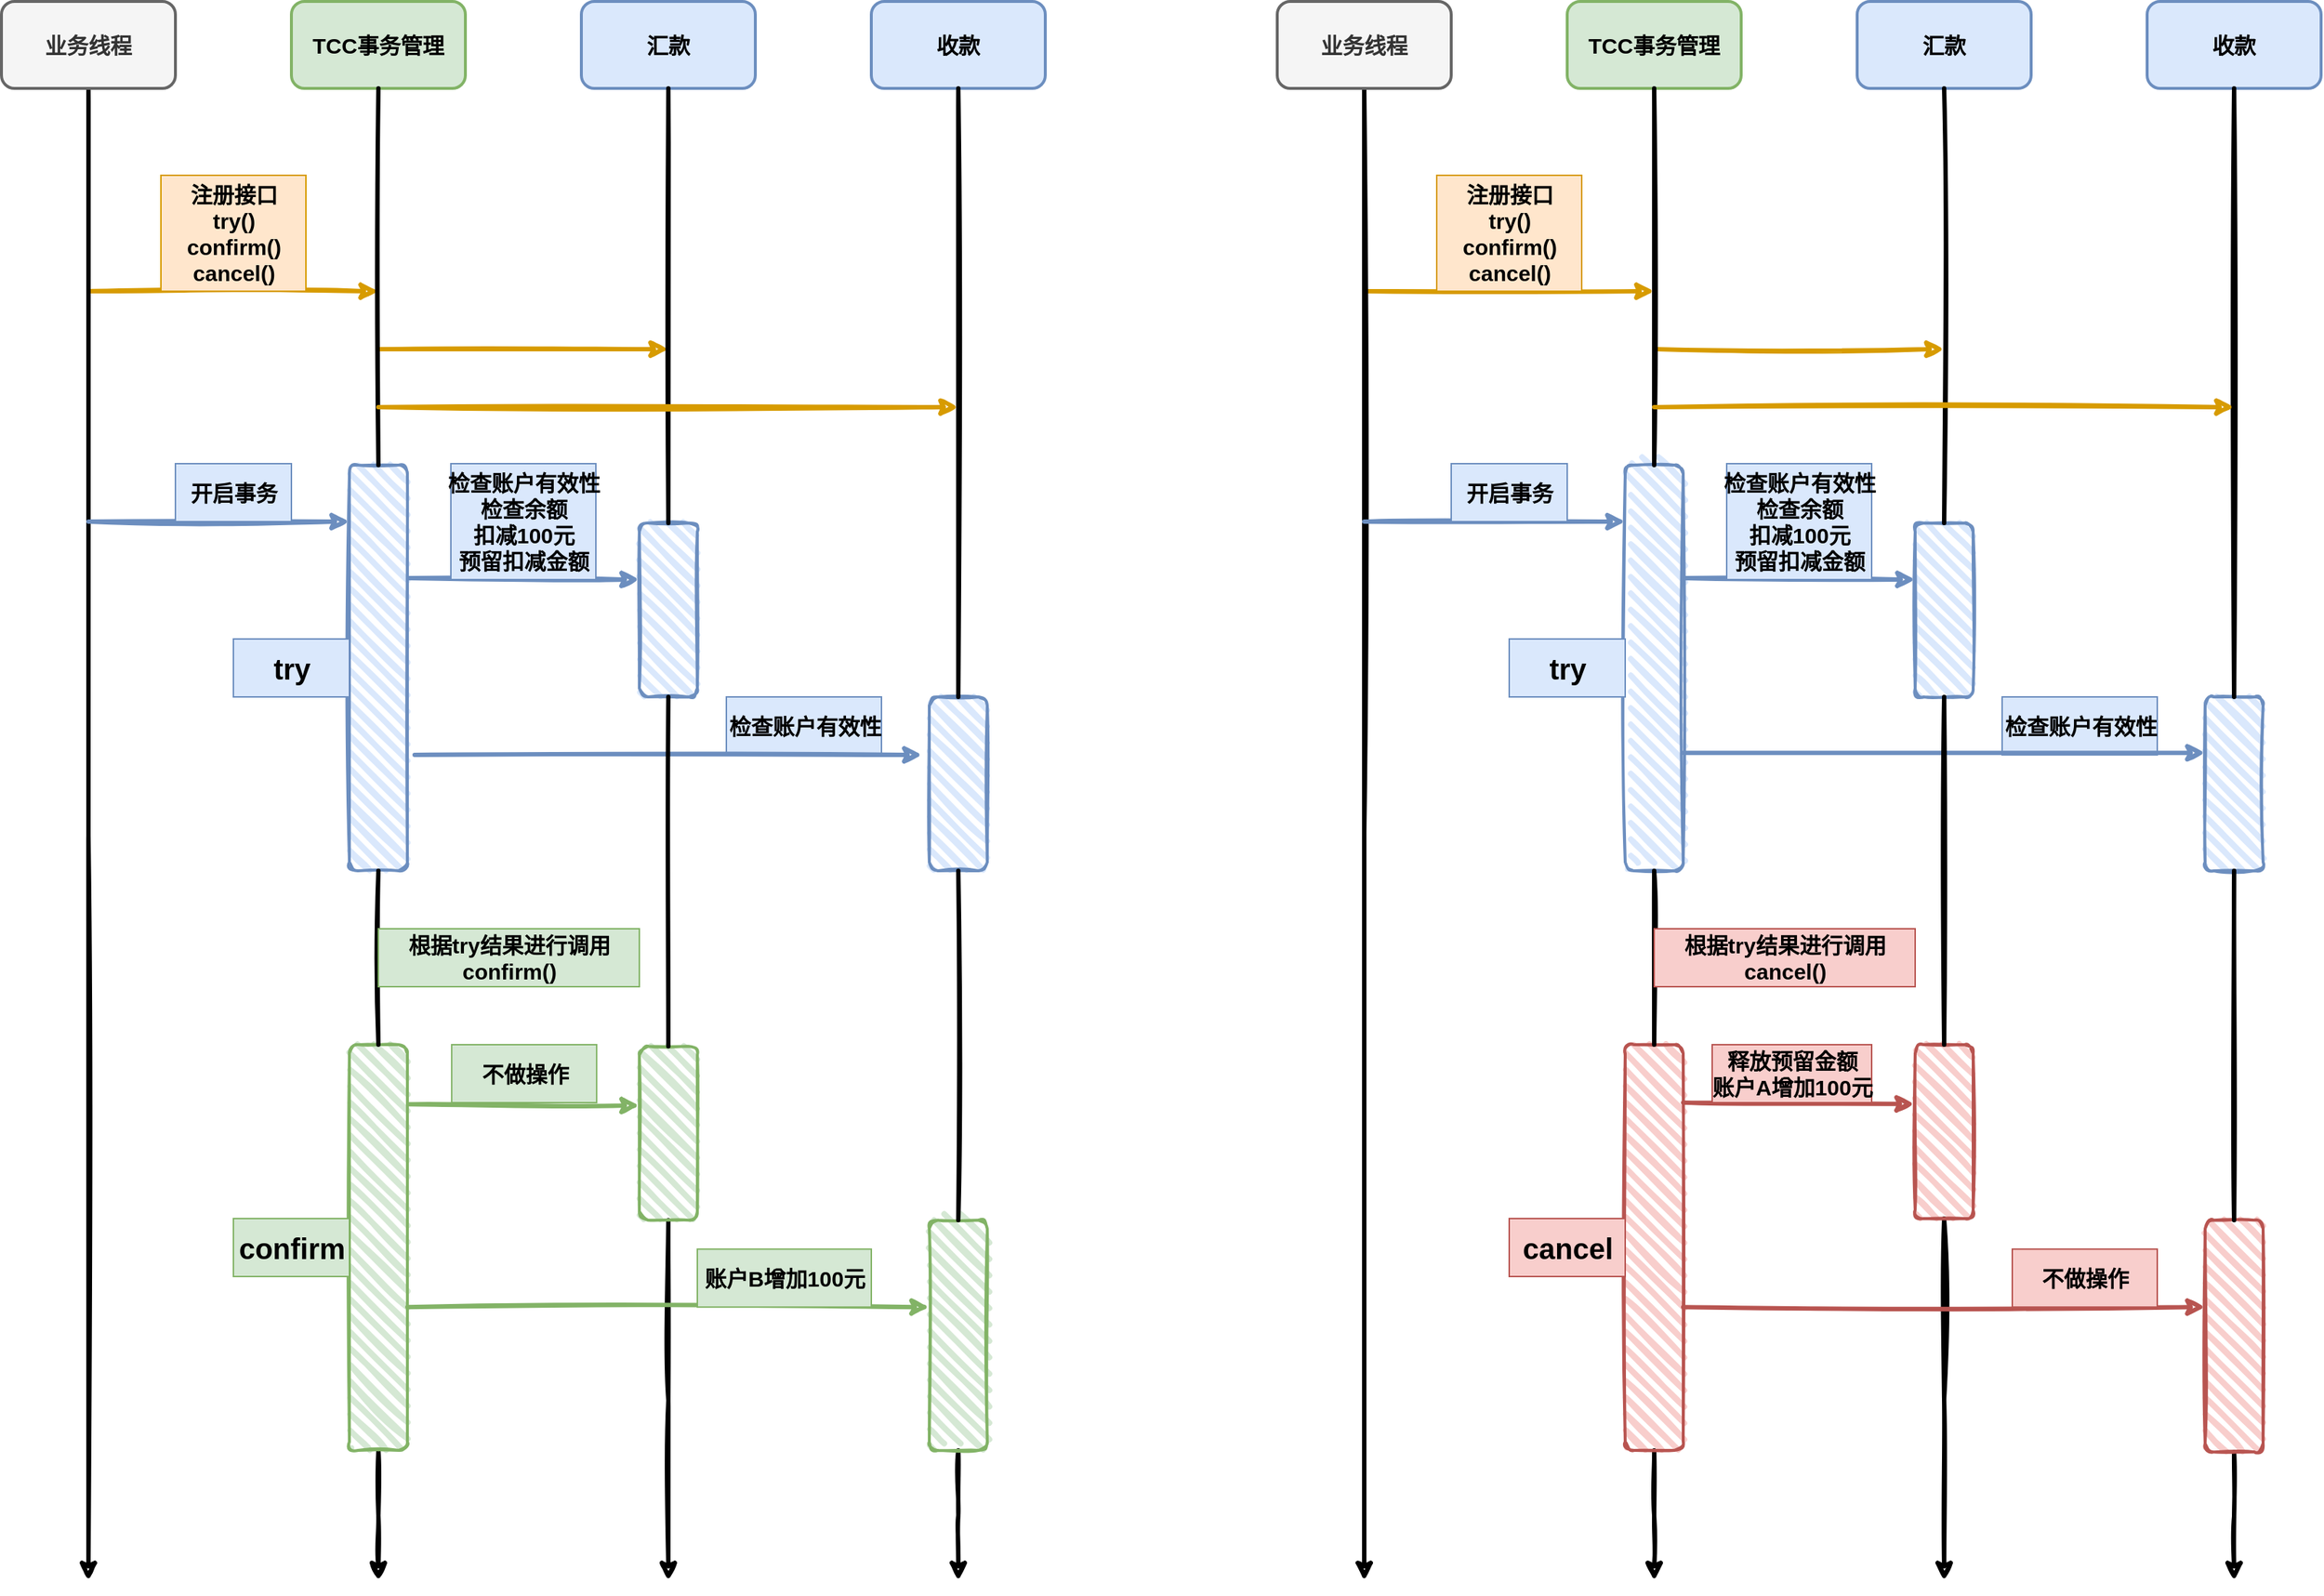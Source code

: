 <mxfile version="20.6.0" type="github">
  <diagram id="JxlSLgnPTJC5Mw0aI4pB" name="第 1 页">
    <mxGraphModel dx="2703" dy="1526" grid="1" gridSize="10" guides="1" tooltips="1" connect="1" arrows="1" fold="1" page="1" pageScale="1" pageWidth="827" pageHeight="1169" math="0" shadow="0">
      <root>
        <mxCell id="0" />
        <mxCell id="1" parent="0" />
        <mxCell id="n8HiGkLM2AA-5ht5vvl_-16" style="edgeStyle=orthogonalEdgeStyle;rounded=0;orthogonalLoop=1;jettySize=auto;html=1;fontSize=15;strokeWidth=3;sketch=1;startArrow=none;" edge="1" parent="1" source="n8HiGkLM2AA-5ht5vvl_-95">
          <mxGeometry relative="1" as="geometry">
            <mxPoint x="580" y="1130" as="targetPoint" />
          </mxGeometry>
        </mxCell>
        <mxCell id="n8HiGkLM2AA-5ht5vvl_-17" value="TCC事务管理" style="rounded=1;whiteSpace=wrap;html=1;strokeWidth=2;fillWeight=4;hachureGap=8;hachureAngle=45;fillColor=#d5e8d4;sketch=0;strokeColor=#82b366;fontSize=15;fontStyle=1" vertex="1" parent="1">
          <mxGeometry x="520" y="40" width="120" height="60" as="geometry" />
        </mxCell>
        <mxCell id="n8HiGkLM2AA-5ht5vvl_-18" style="edgeStyle=orthogonalEdgeStyle;rounded=0;orthogonalLoop=1;jettySize=auto;html=1;fontSize=15;strokeWidth=3;sketch=1;startArrow=none;" edge="1" parent="1" source="n8HiGkLM2AA-5ht5vvl_-98">
          <mxGeometry relative="1" as="geometry">
            <mxPoint x="780" y="1130" as="targetPoint" />
          </mxGeometry>
        </mxCell>
        <mxCell id="n8HiGkLM2AA-5ht5vvl_-19" value="汇款" style="rounded=1;whiteSpace=wrap;html=1;strokeWidth=2;fillWeight=4;hachureGap=8;hachureAngle=45;fillColor=#dae8fc;sketch=0;strokeColor=#6c8ebf;fontSize=15;fontStyle=1" vertex="1" parent="1">
          <mxGeometry x="720" y="40" width="120" height="60" as="geometry" />
        </mxCell>
        <mxCell id="n8HiGkLM2AA-5ht5vvl_-20" style="edgeStyle=orthogonalEdgeStyle;rounded=0;orthogonalLoop=1;jettySize=auto;html=1;fontSize=15;strokeWidth=3;sketch=1;startArrow=none;" edge="1" parent="1" source="n8HiGkLM2AA-5ht5vvl_-100">
          <mxGeometry relative="1" as="geometry">
            <mxPoint x="980" y="1130" as="targetPoint" />
          </mxGeometry>
        </mxCell>
        <mxCell id="n8HiGkLM2AA-5ht5vvl_-21" value="收款" style="rounded=1;whiteSpace=wrap;html=1;strokeWidth=2;fillWeight=4;hachureGap=8;hachureAngle=45;fillColor=#dae8fc;sketch=0;strokeColor=#6c8ebf;fontSize=15;fontStyle=1" vertex="1" parent="1">
          <mxGeometry x="920" y="40" width="120" height="60" as="geometry" />
        </mxCell>
        <mxCell id="n8HiGkLM2AA-5ht5vvl_-22" value="" style="endArrow=classic;html=1;rounded=0;sketch=1;strokeWidth=3;fontSize=14;fillColor=#ffe6cc;strokeColor=#d79b00;" edge="1" parent="1">
          <mxGeometry width="50" height="50" relative="1" as="geometry">
            <mxPoint x="380.0" y="240.0" as="sourcePoint" />
            <mxPoint x="580.0" y="240.0" as="targetPoint" />
          </mxGeometry>
        </mxCell>
        <mxCell id="n8HiGkLM2AA-5ht5vvl_-55" style="edgeStyle=orthogonalEdgeStyle;rounded=0;orthogonalLoop=1;jettySize=auto;html=1;fontSize=15;strokeWidth=3;sketch=1;" edge="1" parent="1" source="n8HiGkLM2AA-5ht5vvl_-56">
          <mxGeometry relative="1" as="geometry">
            <mxPoint x="380" y="1130" as="targetPoint" />
          </mxGeometry>
        </mxCell>
        <mxCell id="n8HiGkLM2AA-5ht5vvl_-56" value="业务线程" style="rounded=1;whiteSpace=wrap;html=1;strokeWidth=2;fillWeight=4;hachureGap=8;hachureAngle=45;fillColor=#f5f5f5;sketch=0;strokeColor=#666666;fontSize=15;fontStyle=1;fontColor=#333333;" vertex="1" parent="1">
          <mxGeometry x="320" y="40" width="120" height="60" as="geometry" />
        </mxCell>
        <mxCell id="n8HiGkLM2AA-5ht5vvl_-57" value="" style="endArrow=classic;html=1;rounded=0;sketch=1;strokeWidth=3;fontSize=14;fillColor=#ffe6cc;strokeColor=#d79b00;" edge="1" parent="1">
          <mxGeometry width="50" height="50" relative="1" as="geometry">
            <mxPoint x="580.0" y="280.0" as="sourcePoint" />
            <mxPoint x="780.0" y="280.0" as="targetPoint" />
          </mxGeometry>
        </mxCell>
        <mxCell id="n8HiGkLM2AA-5ht5vvl_-81" value="" style="endArrow=classic;html=1;rounded=0;sketch=1;strokeWidth=3;fontSize=14;fillColor=#dae8fc;strokeColor=#6c8ebf;entryX=0;entryY=0;entryDx=0;entryDy=0;" edge="1" parent="1">
          <mxGeometry width="50" height="50" relative="1" as="geometry">
            <mxPoint x="380.0" y="399.0" as="sourcePoint" />
            <mxPoint x="560" y="399.0" as="targetPoint" />
          </mxGeometry>
        </mxCell>
        <mxCell id="n8HiGkLM2AA-5ht5vvl_-82" value="注册接口&lt;br style=&quot;font-size: 15px;&quot;&gt;try()&lt;br style=&quot;font-size: 15px;&quot;&gt;confirm()&lt;br style=&quot;font-size: 15px;&quot;&gt;cancel()" style="text;strokeColor=#d79b00;fillColor=#ffe6cc;html=1;fontSize=15;fontStyle=1;verticalAlign=middle;align=center;sketch=0;" vertex="1" parent="1">
          <mxGeometry x="430" y="160" width="100" height="80" as="geometry" />
        </mxCell>
        <mxCell id="n8HiGkLM2AA-5ht5vvl_-84" value="开启事务" style="text;strokeColor=#6c8ebf;fillColor=#dae8fc;html=1;fontSize=15;fontStyle=1;verticalAlign=middle;align=center;sketch=0;" vertex="1" parent="1">
          <mxGeometry x="440" y="359" width="80" height="40" as="geometry" />
        </mxCell>
        <mxCell id="n8HiGkLM2AA-5ht5vvl_-85" value="" style="rounded=1;whiteSpace=wrap;html=1;strokeWidth=2;fillWeight=4;hachureGap=8;hachureAngle=45;fillColor=#dae8fc;sketch=1;fontSize=15;strokeColor=#6c8ebf;" vertex="1" parent="1">
          <mxGeometry x="560" y="360" width="40" height="280" as="geometry" />
        </mxCell>
        <mxCell id="n8HiGkLM2AA-5ht5vvl_-86" value="" style="edgeStyle=orthogonalEdgeStyle;rounded=0;orthogonalLoop=1;jettySize=auto;html=1;fontSize=15;strokeWidth=3;sketch=1;endArrow=none;" edge="1" parent="1" source="n8HiGkLM2AA-5ht5vvl_-17" target="n8HiGkLM2AA-5ht5vvl_-85">
          <mxGeometry relative="1" as="geometry">
            <mxPoint x="580" y="1010" as="targetPoint" />
            <mxPoint x="580" y="100.0" as="sourcePoint" />
          </mxGeometry>
        </mxCell>
        <mxCell id="n8HiGkLM2AA-5ht5vvl_-87" value="" style="rounded=1;whiteSpace=wrap;html=1;strokeWidth=2;fillWeight=4;hachureGap=8;hachureAngle=45;fillColor=#dae8fc;sketch=1;fontSize=15;strokeColor=#6c8ebf;" vertex="1" parent="1">
          <mxGeometry x="760" y="400" width="40" height="120" as="geometry" />
        </mxCell>
        <mxCell id="n8HiGkLM2AA-5ht5vvl_-88" value="" style="edgeStyle=orthogonalEdgeStyle;rounded=0;orthogonalLoop=1;jettySize=auto;html=1;fontSize=15;strokeWidth=3;sketch=1;endArrow=none;" edge="1" parent="1" source="n8HiGkLM2AA-5ht5vvl_-19" target="n8HiGkLM2AA-5ht5vvl_-87">
          <mxGeometry relative="1" as="geometry">
            <mxPoint x="780" y="1010" as="targetPoint" />
            <mxPoint x="780" y="100.0" as="sourcePoint" />
          </mxGeometry>
        </mxCell>
        <mxCell id="n8HiGkLM2AA-5ht5vvl_-89" value="" style="rounded=1;whiteSpace=wrap;html=1;strokeWidth=2;fillWeight=4;hachureGap=8;hachureAngle=45;fillColor=#dae8fc;sketch=1;fontSize=15;strokeColor=#6c8ebf;" vertex="1" parent="1">
          <mxGeometry x="960" y="520" width="40" height="120" as="geometry" />
        </mxCell>
        <mxCell id="n8HiGkLM2AA-5ht5vvl_-90" value="" style="edgeStyle=orthogonalEdgeStyle;rounded=0;orthogonalLoop=1;jettySize=auto;html=1;fontSize=15;strokeWidth=3;sketch=1;endArrow=none;" edge="1" parent="1" source="n8HiGkLM2AA-5ht5vvl_-21" target="n8HiGkLM2AA-5ht5vvl_-89">
          <mxGeometry relative="1" as="geometry">
            <mxPoint x="980" y="1010" as="targetPoint" />
            <mxPoint x="980" y="100.0" as="sourcePoint" />
          </mxGeometry>
        </mxCell>
        <mxCell id="n8HiGkLM2AA-5ht5vvl_-91" value="" style="endArrow=classic;html=1;rounded=0;sketch=1;strokeWidth=3;fontSize=14;fillColor=#dae8fc;strokeColor=#6c8ebf;exitX=1.014;exitY=0.122;exitDx=0;exitDy=0;exitPerimeter=0;entryX=0;entryY=0.25;entryDx=0;entryDy=0;" edge="1" parent="1">
          <mxGeometry width="50" height="50" relative="1" as="geometry">
            <mxPoint x="600.56" y="438.04" as="sourcePoint" />
            <mxPoint x="760" y="439" as="targetPoint" />
          </mxGeometry>
        </mxCell>
        <mxCell id="n8HiGkLM2AA-5ht5vvl_-92" value="检查账户有效性&lt;br&gt;检查余额&lt;br&gt;扣减100元&lt;br&gt;预留扣减金额" style="text;strokeColor=#6c8ebf;fillColor=#dae8fc;html=1;fontSize=15;fontStyle=1;verticalAlign=middle;align=center;sketch=0;" vertex="1" parent="1">
          <mxGeometry x="630" y="359" width="100" height="80" as="geometry" />
        </mxCell>
        <mxCell id="n8HiGkLM2AA-5ht5vvl_-93" value="检查账户有效性" style="text;strokeColor=#6c8ebf;fillColor=#dae8fc;html=1;fontSize=15;fontStyle=1;verticalAlign=middle;align=center;sketch=0;" vertex="1" parent="1">
          <mxGeometry x="820" y="520" width="107" height="40" as="geometry" />
        </mxCell>
        <mxCell id="n8HiGkLM2AA-5ht5vvl_-94" value="" style="endArrow=classic;html=1;rounded=0;sketch=1;strokeWidth=3;fontSize=14;fillColor=#dae8fc;strokeColor=#6c8ebf;exitX=1.014;exitY=0.122;exitDx=0;exitDy=0;exitPerimeter=0;" edge="1" parent="1">
          <mxGeometry width="50" height="50" relative="1" as="geometry">
            <mxPoint x="605" y="560" as="sourcePoint" />
            <mxPoint x="955" y="560" as="targetPoint" />
          </mxGeometry>
        </mxCell>
        <mxCell id="n8HiGkLM2AA-5ht5vvl_-95" value="" style="rounded=1;whiteSpace=wrap;html=1;strokeWidth=2;fillWeight=4;hachureGap=8;hachureAngle=45;fillColor=#d5e8d4;sketch=1;fontSize=15;strokeColor=#82b366;" vertex="1" parent="1">
          <mxGeometry x="560" y="760" width="40" height="280" as="geometry" />
        </mxCell>
        <mxCell id="n8HiGkLM2AA-5ht5vvl_-96" value="" style="edgeStyle=orthogonalEdgeStyle;rounded=0;orthogonalLoop=1;jettySize=auto;html=1;fontSize=15;strokeWidth=3;sketch=1;startArrow=none;endArrow=none;" edge="1" parent="1" source="n8HiGkLM2AA-5ht5vvl_-85" target="n8HiGkLM2AA-5ht5vvl_-95">
          <mxGeometry relative="1" as="geometry">
            <mxPoint x="580" y="1010" as="targetPoint" />
            <mxPoint x="580" y="680" as="sourcePoint" />
          </mxGeometry>
        </mxCell>
        <mxCell id="n8HiGkLM2AA-5ht5vvl_-97" value="根据try结果进行调用&lt;br&gt;confirm()" style="text;strokeColor=#82b366;fillColor=#d5e8d4;html=1;fontSize=15;fontStyle=1;verticalAlign=middle;align=center;" vertex="1" parent="1">
          <mxGeometry x="580" y="680" width="180" height="40" as="geometry" />
        </mxCell>
        <mxCell id="n8HiGkLM2AA-5ht5vvl_-98" value="" style="rounded=1;whiteSpace=wrap;html=1;strokeWidth=2;fillWeight=4;hachureGap=8;hachureAngle=45;fillColor=#d5e8d4;sketch=1;fontSize=15;strokeColor=#82b366;" vertex="1" parent="1">
          <mxGeometry x="760" y="761.11" width="40" height="120" as="geometry" />
        </mxCell>
        <mxCell id="n8HiGkLM2AA-5ht5vvl_-99" value="" style="edgeStyle=orthogonalEdgeStyle;rounded=0;orthogonalLoop=1;jettySize=auto;html=1;fontSize=15;strokeWidth=3;sketch=1;startArrow=none;endArrow=none;" edge="1" parent="1" source="n8HiGkLM2AA-5ht5vvl_-87" target="n8HiGkLM2AA-5ht5vvl_-98">
          <mxGeometry relative="1" as="geometry">
            <mxPoint x="780" y="1010.0" as="targetPoint" />
            <mxPoint x="780" y="520" as="sourcePoint" />
          </mxGeometry>
        </mxCell>
        <mxCell id="n8HiGkLM2AA-5ht5vvl_-100" value="" style="rounded=1;whiteSpace=wrap;html=1;strokeWidth=2;fillWeight=4;hachureGap=8;hachureAngle=45;fillColor=#d5e8d4;sketch=1;fontSize=15;strokeColor=#82b366;" vertex="1" parent="1">
          <mxGeometry x="960" y="881.11" width="40" height="158.89" as="geometry" />
        </mxCell>
        <mxCell id="n8HiGkLM2AA-5ht5vvl_-101" value="" style="edgeStyle=orthogonalEdgeStyle;rounded=0;orthogonalLoop=1;jettySize=auto;html=1;fontSize=15;strokeWidth=3;sketch=1;startArrow=none;endArrow=none;" edge="1" parent="1" source="n8HiGkLM2AA-5ht5vvl_-89" target="n8HiGkLM2AA-5ht5vvl_-100">
          <mxGeometry relative="1" as="geometry">
            <mxPoint x="980" y="1130.0" as="targetPoint" />
            <mxPoint x="980" y="680" as="sourcePoint" />
          </mxGeometry>
        </mxCell>
        <mxCell id="n8HiGkLM2AA-5ht5vvl_-102" value="" style="endArrow=classic;html=1;rounded=0;sketch=1;strokeWidth=3;fontSize=14;fillColor=#d5e8d4;strokeColor=#82b366;exitX=1.014;exitY=0.122;exitDx=0;exitDy=0;exitPerimeter=0;entryX=0;entryY=0.25;entryDx=0;entryDy=0;" edge="1" parent="1">
          <mxGeometry width="50" height="50" relative="1" as="geometry">
            <mxPoint x="600" y="941.11" as="sourcePoint" />
            <mxPoint x="960" y="941.11" as="targetPoint" />
          </mxGeometry>
        </mxCell>
        <mxCell id="n8HiGkLM2AA-5ht5vvl_-103" value="" style="endArrow=classic;html=1;rounded=0;sketch=1;strokeWidth=3;fontSize=14;fillColor=#d5e8d4;strokeColor=#82b366;exitX=1.014;exitY=0.122;exitDx=0;exitDy=0;exitPerimeter=0;entryX=0;entryY=0.25;entryDx=0;entryDy=0;" edge="1" parent="1">
          <mxGeometry width="50" height="50" relative="1" as="geometry">
            <mxPoint x="600.56" y="801.11" as="sourcePoint" />
            <mxPoint x="760" y="802.07" as="targetPoint" />
          </mxGeometry>
        </mxCell>
        <mxCell id="n8HiGkLM2AA-5ht5vvl_-104" value="账户B增加100元" style="text;strokeColor=#82b366;fillColor=#d5e8d4;html=1;fontSize=15;fontStyle=1;verticalAlign=middle;align=center;sketch=0;" vertex="1" parent="1">
          <mxGeometry x="800" y="901.11" width="120" height="40" as="geometry" />
        </mxCell>
        <mxCell id="n8HiGkLM2AA-5ht5vvl_-105" value="不做操作" style="text;strokeColor=#82b366;fillColor=#d5e8d4;html=1;fontSize=15;fontStyle=1;verticalAlign=middle;align=center;sketch=0;" vertex="1" parent="1">
          <mxGeometry x="630.56" y="760" width="100" height="40" as="geometry" />
        </mxCell>
        <mxCell id="n8HiGkLM2AA-5ht5vvl_-106" style="edgeStyle=orthogonalEdgeStyle;rounded=0;orthogonalLoop=1;jettySize=auto;html=1;fontSize=15;strokeWidth=3;sketch=1;startArrow=none;" edge="1" parent="1" source="n8HiGkLM2AA-5ht5vvl_-129">
          <mxGeometry relative="1" as="geometry">
            <mxPoint x="1460" y="1130" as="targetPoint" />
          </mxGeometry>
        </mxCell>
        <mxCell id="n8HiGkLM2AA-5ht5vvl_-107" value="TCC事务管理" style="rounded=1;whiteSpace=wrap;html=1;strokeWidth=2;fillWeight=4;hachureGap=8;hachureAngle=45;fillColor=#d5e8d4;sketch=0;strokeColor=#82b366;fontSize=15;fontStyle=1" vertex="1" parent="1">
          <mxGeometry x="1400" y="40" width="120" height="60" as="geometry" />
        </mxCell>
        <mxCell id="n8HiGkLM2AA-5ht5vvl_-108" style="edgeStyle=orthogonalEdgeStyle;rounded=0;orthogonalLoop=1;jettySize=auto;html=1;fontSize=15;strokeWidth=3;sketch=1;startArrow=none;" edge="1" parent="1" source="n8HiGkLM2AA-5ht5vvl_-132">
          <mxGeometry relative="1" as="geometry">
            <mxPoint x="1660" y="1130" as="targetPoint" />
          </mxGeometry>
        </mxCell>
        <mxCell id="n8HiGkLM2AA-5ht5vvl_-109" value="汇款" style="rounded=1;whiteSpace=wrap;html=1;strokeWidth=2;fillWeight=4;hachureGap=8;hachureAngle=45;fillColor=#dae8fc;sketch=0;strokeColor=#6c8ebf;fontSize=15;fontStyle=1" vertex="1" parent="1">
          <mxGeometry x="1600" y="40" width="120" height="60" as="geometry" />
        </mxCell>
        <mxCell id="n8HiGkLM2AA-5ht5vvl_-110" style="edgeStyle=orthogonalEdgeStyle;rounded=0;orthogonalLoop=1;jettySize=auto;html=1;fontSize=15;strokeWidth=3;sketch=1;startArrow=none;" edge="1" parent="1" source="n8HiGkLM2AA-5ht5vvl_-134">
          <mxGeometry relative="1" as="geometry">
            <mxPoint x="1860" y="1130" as="targetPoint" />
          </mxGeometry>
        </mxCell>
        <mxCell id="n8HiGkLM2AA-5ht5vvl_-111" value="收款" style="rounded=1;whiteSpace=wrap;html=1;strokeWidth=2;fillWeight=4;hachureGap=8;hachureAngle=45;fillColor=#dae8fc;sketch=0;strokeColor=#6c8ebf;fontSize=15;fontStyle=1" vertex="1" parent="1">
          <mxGeometry x="1800" y="40" width="120" height="60" as="geometry" />
        </mxCell>
        <mxCell id="n8HiGkLM2AA-5ht5vvl_-112" value="" style="endArrow=classic;html=1;rounded=0;sketch=1;strokeWidth=3;fontSize=14;fillColor=#ffe6cc;strokeColor=#d79b00;" edge="1" parent="1">
          <mxGeometry width="50" height="50" relative="1" as="geometry">
            <mxPoint x="1260.0" y="240.0" as="sourcePoint" />
            <mxPoint x="1460.0" y="240.0" as="targetPoint" />
          </mxGeometry>
        </mxCell>
        <mxCell id="n8HiGkLM2AA-5ht5vvl_-113" style="edgeStyle=orthogonalEdgeStyle;rounded=0;orthogonalLoop=1;jettySize=auto;html=1;fontSize=15;strokeWidth=3;sketch=1;" edge="1" parent="1" source="n8HiGkLM2AA-5ht5vvl_-114">
          <mxGeometry relative="1" as="geometry">
            <mxPoint x="1260.0" y="1130" as="targetPoint" />
          </mxGeometry>
        </mxCell>
        <mxCell id="n8HiGkLM2AA-5ht5vvl_-114" value="业务线程" style="rounded=1;whiteSpace=wrap;html=1;strokeWidth=2;fillWeight=4;hachureGap=8;hachureAngle=45;fillColor=#f5f5f5;sketch=0;strokeColor=#666666;fontSize=15;fontStyle=1;fontColor=#333333;" vertex="1" parent="1">
          <mxGeometry x="1200" y="40" width="120" height="60" as="geometry" />
        </mxCell>
        <mxCell id="n8HiGkLM2AA-5ht5vvl_-115" value="" style="endArrow=classic;html=1;rounded=0;sketch=1;strokeWidth=3;fontSize=14;fillColor=#ffe6cc;strokeColor=#d79b00;" edge="1" parent="1">
          <mxGeometry width="50" height="50" relative="1" as="geometry">
            <mxPoint x="1460" y="280.0" as="sourcePoint" />
            <mxPoint x="1660.0" y="280.0" as="targetPoint" />
          </mxGeometry>
        </mxCell>
        <mxCell id="n8HiGkLM2AA-5ht5vvl_-116" value="" style="endArrow=classic;html=1;rounded=0;sketch=1;strokeWidth=3;fontSize=14;fillColor=#dae8fc;strokeColor=#6c8ebf;entryX=0;entryY=0;entryDx=0;entryDy=0;" edge="1" parent="1">
          <mxGeometry width="50" height="50" relative="1" as="geometry">
            <mxPoint x="1260.0" y="399.0" as="sourcePoint" />
            <mxPoint x="1440.0" y="399.0" as="targetPoint" />
          </mxGeometry>
        </mxCell>
        <mxCell id="n8HiGkLM2AA-5ht5vvl_-117" value="注册接口&lt;br style=&quot;font-size: 15px;&quot;&gt;try()&lt;br style=&quot;font-size: 15px;&quot;&gt;confirm()&lt;br style=&quot;font-size: 15px;&quot;&gt;cancel()" style="text;strokeColor=#d79b00;fillColor=#ffe6cc;html=1;fontSize=15;fontStyle=1;verticalAlign=middle;align=center;sketch=0;" vertex="1" parent="1">
          <mxGeometry x="1310" y="160" width="100" height="80" as="geometry" />
        </mxCell>
        <mxCell id="n8HiGkLM2AA-5ht5vvl_-118" value="开启事务" style="text;strokeColor=#6c8ebf;fillColor=#dae8fc;html=1;fontSize=15;fontStyle=1;verticalAlign=middle;align=center;sketch=0;" vertex="1" parent="1">
          <mxGeometry x="1320" y="359" width="80" height="40" as="geometry" />
        </mxCell>
        <mxCell id="n8HiGkLM2AA-5ht5vvl_-119" value="" style="rounded=1;whiteSpace=wrap;html=1;strokeWidth=2;fillWeight=4;hachureGap=8;hachureAngle=45;fillColor=#dae8fc;sketch=1;fontSize=15;strokeColor=#6c8ebf;" vertex="1" parent="1">
          <mxGeometry x="1440" y="360" width="40" height="280" as="geometry" />
        </mxCell>
        <mxCell id="n8HiGkLM2AA-5ht5vvl_-120" value="" style="edgeStyle=orthogonalEdgeStyle;rounded=0;orthogonalLoop=1;jettySize=auto;html=1;fontSize=15;strokeWidth=3;sketch=1;endArrow=none;" edge="1" parent="1" source="n8HiGkLM2AA-5ht5vvl_-107" target="n8HiGkLM2AA-5ht5vvl_-119">
          <mxGeometry relative="1" as="geometry">
            <mxPoint x="1460" y="1010" as="targetPoint" />
            <mxPoint x="1460" y="100.0" as="sourcePoint" />
          </mxGeometry>
        </mxCell>
        <mxCell id="n8HiGkLM2AA-5ht5vvl_-121" value="" style="rounded=1;whiteSpace=wrap;html=1;strokeWidth=2;fillWeight=4;hachureGap=8;hachureAngle=45;fillColor=#dae8fc;sketch=1;fontSize=15;strokeColor=#6c8ebf;" vertex="1" parent="1">
          <mxGeometry x="1640" y="400" width="40" height="120" as="geometry" />
        </mxCell>
        <mxCell id="n8HiGkLM2AA-5ht5vvl_-122" value="" style="edgeStyle=orthogonalEdgeStyle;rounded=0;orthogonalLoop=1;jettySize=auto;html=1;fontSize=15;strokeWidth=3;sketch=1;endArrow=none;" edge="1" parent="1" source="n8HiGkLM2AA-5ht5vvl_-109" target="n8HiGkLM2AA-5ht5vvl_-121">
          <mxGeometry relative="1" as="geometry">
            <mxPoint x="1660" y="1010" as="targetPoint" />
            <mxPoint x="1660" y="100.0" as="sourcePoint" />
          </mxGeometry>
        </mxCell>
        <mxCell id="n8HiGkLM2AA-5ht5vvl_-123" value="" style="rounded=1;whiteSpace=wrap;html=1;strokeWidth=2;fillWeight=4;hachureGap=8;hachureAngle=45;fillColor=#dae8fc;sketch=1;fontSize=15;strokeColor=#6c8ebf;" vertex="1" parent="1">
          <mxGeometry x="1840" y="520" width="40" height="120" as="geometry" />
        </mxCell>
        <mxCell id="n8HiGkLM2AA-5ht5vvl_-124" value="" style="edgeStyle=orthogonalEdgeStyle;rounded=0;orthogonalLoop=1;jettySize=auto;html=1;fontSize=15;strokeWidth=3;sketch=1;endArrow=none;" edge="1" parent="1" source="n8HiGkLM2AA-5ht5vvl_-111" target="n8HiGkLM2AA-5ht5vvl_-123">
          <mxGeometry relative="1" as="geometry">
            <mxPoint x="1860" y="1010" as="targetPoint" />
            <mxPoint x="1860" y="100.0" as="sourcePoint" />
          </mxGeometry>
        </mxCell>
        <mxCell id="n8HiGkLM2AA-5ht5vvl_-125" value="" style="endArrow=classic;html=1;rounded=0;sketch=1;strokeWidth=3;fontSize=14;fillColor=#dae8fc;strokeColor=#6c8ebf;exitX=1.014;exitY=0.122;exitDx=0;exitDy=0;exitPerimeter=0;entryX=0;entryY=0.25;entryDx=0;entryDy=0;" edge="1" parent="1">
          <mxGeometry width="50" height="50" relative="1" as="geometry">
            <mxPoint x="1480.56" y="438.04" as="sourcePoint" />
            <mxPoint x="1640" y="439.0" as="targetPoint" />
          </mxGeometry>
        </mxCell>
        <mxCell id="n8HiGkLM2AA-5ht5vvl_-126" value="检查账户有效性&lt;br&gt;检查余额&lt;br&gt;扣减100元&lt;br&gt;预留扣减金额" style="text;strokeColor=#6c8ebf;fillColor=#dae8fc;html=1;fontSize=15;fontStyle=1;verticalAlign=middle;align=center;sketch=0;" vertex="1" parent="1">
          <mxGeometry x="1510" y="359" width="100" height="80" as="geometry" />
        </mxCell>
        <mxCell id="n8HiGkLM2AA-5ht5vvl_-127" value="检查账户有效性" style="text;strokeColor=#6c8ebf;fillColor=#dae8fc;html=1;fontSize=15;fontStyle=1;verticalAlign=middle;align=center;sketch=0;" vertex="1" parent="1">
          <mxGeometry x="1700" y="520" width="107" height="40" as="geometry" />
        </mxCell>
        <mxCell id="n8HiGkLM2AA-5ht5vvl_-128" value="" style="endArrow=classic;html=1;rounded=0;sketch=1;strokeWidth=3;fontSize=14;fillColor=#dae8fc;strokeColor=#6c8ebf;exitX=1.014;exitY=0.122;exitDx=0;exitDy=0;exitPerimeter=0;" edge="1" parent="1">
          <mxGeometry width="50" height="50" relative="1" as="geometry">
            <mxPoint x="1480" y="558.57" as="sourcePoint" />
            <mxPoint x="1840" y="558.57" as="targetPoint" />
          </mxGeometry>
        </mxCell>
        <mxCell id="n8HiGkLM2AA-5ht5vvl_-129" value="" style="rounded=1;whiteSpace=wrap;html=1;strokeWidth=2;fillWeight=4;hachureGap=8;hachureAngle=45;fillColor=#f8cecc;sketch=1;fontSize=15;strokeColor=#b85450;" vertex="1" parent="1">
          <mxGeometry x="1440" y="760" width="40" height="280" as="geometry" />
        </mxCell>
        <mxCell id="n8HiGkLM2AA-5ht5vvl_-130" value="" style="edgeStyle=orthogonalEdgeStyle;rounded=0;orthogonalLoop=1;jettySize=auto;html=1;fontSize=15;strokeWidth=3;sketch=1;startArrow=none;endArrow=none;" edge="1" parent="1" source="n8HiGkLM2AA-5ht5vvl_-119" target="n8HiGkLM2AA-5ht5vvl_-129">
          <mxGeometry relative="1" as="geometry">
            <mxPoint x="1460" y="1010" as="targetPoint" />
            <mxPoint x="1460" y="680" as="sourcePoint" />
          </mxGeometry>
        </mxCell>
        <mxCell id="n8HiGkLM2AA-5ht5vvl_-131" value="根据try结果进行调用&lt;br&gt;cancel()" style="text;strokeColor=#b85450;fillColor=#f8cecc;html=1;fontSize=15;fontStyle=1;verticalAlign=middle;align=center;" vertex="1" parent="1">
          <mxGeometry x="1460" y="680" width="180" height="40" as="geometry" />
        </mxCell>
        <mxCell id="n8HiGkLM2AA-5ht5vvl_-132" value="" style="rounded=1;whiteSpace=wrap;html=1;strokeWidth=2;fillWeight=4;hachureGap=8;hachureAngle=45;fillColor=#f8cecc;sketch=1;fontSize=15;strokeColor=#b85450;" vertex="1" parent="1">
          <mxGeometry x="1640" y="760" width="40" height="120" as="geometry" />
        </mxCell>
        <mxCell id="n8HiGkLM2AA-5ht5vvl_-133" value="" style="edgeStyle=orthogonalEdgeStyle;rounded=0;orthogonalLoop=1;jettySize=auto;html=1;fontSize=15;strokeWidth=3;sketch=1;startArrow=none;endArrow=none;" edge="1" parent="1" source="n8HiGkLM2AA-5ht5vvl_-121" target="n8HiGkLM2AA-5ht5vvl_-132">
          <mxGeometry relative="1" as="geometry">
            <mxPoint x="1660" y="1010.0" as="targetPoint" />
            <mxPoint x="1660" y="520" as="sourcePoint" />
          </mxGeometry>
        </mxCell>
        <mxCell id="n8HiGkLM2AA-5ht5vvl_-134" value="" style="rounded=1;whiteSpace=wrap;html=1;strokeWidth=2;fillWeight=4;hachureGap=8;hachureAngle=45;fillColor=#f8cecc;sketch=1;fontSize=15;strokeColor=#b85450;" vertex="1" parent="1">
          <mxGeometry x="1840" y="881.11" width="40" height="160" as="geometry" />
        </mxCell>
        <mxCell id="n8HiGkLM2AA-5ht5vvl_-135" value="" style="edgeStyle=orthogonalEdgeStyle;rounded=0;orthogonalLoop=1;jettySize=auto;html=1;fontSize=15;strokeWidth=3;sketch=1;startArrow=none;endArrow=none;" edge="1" parent="1" source="n8HiGkLM2AA-5ht5vvl_-123" target="n8HiGkLM2AA-5ht5vvl_-134">
          <mxGeometry relative="1" as="geometry">
            <mxPoint x="1860" y="1130.0" as="targetPoint" />
            <mxPoint x="1860" y="680" as="sourcePoint" />
          </mxGeometry>
        </mxCell>
        <mxCell id="n8HiGkLM2AA-5ht5vvl_-136" value="" style="endArrow=classic;html=1;rounded=0;sketch=1;strokeWidth=3;fontSize=14;fillColor=#f8cecc;strokeColor=#b85450;exitX=1.014;exitY=0.122;exitDx=0;exitDy=0;exitPerimeter=0;entryX=0;entryY=0.25;entryDx=0;entryDy=0;" edge="1" parent="1">
          <mxGeometry width="50" height="50" relative="1" as="geometry">
            <mxPoint x="1480" y="941.11" as="sourcePoint" />
            <mxPoint x="1840" y="941.11" as="targetPoint" />
          </mxGeometry>
        </mxCell>
        <mxCell id="n8HiGkLM2AA-5ht5vvl_-137" value="" style="endArrow=classic;html=1;rounded=0;sketch=1;strokeWidth=3;fontSize=14;fillColor=#f8cecc;strokeColor=#b85450;exitX=1.014;exitY=0.122;exitDx=0;exitDy=0;exitPerimeter=0;entryX=0;entryY=0.25;entryDx=0;entryDy=0;" edge="1" parent="1">
          <mxGeometry width="50" height="50" relative="1" as="geometry">
            <mxPoint x="1480" y="800" as="sourcePoint" />
            <mxPoint x="1639.44" y="800.96" as="targetPoint" />
          </mxGeometry>
        </mxCell>
        <mxCell id="n8HiGkLM2AA-5ht5vvl_-138" value="不做操作" style="text;strokeColor=#b85450;fillColor=#f8cecc;html=1;fontSize=15;fontStyle=1;verticalAlign=middle;align=center;sketch=0;" vertex="1" parent="1">
          <mxGeometry x="1707" y="901.11" width="100" height="40" as="geometry" />
        </mxCell>
        <mxCell id="n8HiGkLM2AA-5ht5vvl_-139" value="释放预留金额&lt;br&gt;账户A增加100元" style="text;strokeColor=#b85450;fillColor=#f8cecc;html=1;fontSize=15;fontStyle=1;verticalAlign=middle;align=center;sketch=0;" vertex="1" parent="1">
          <mxGeometry x="1500" y="760" width="110" height="40" as="geometry" />
        </mxCell>
        <mxCell id="n8HiGkLM2AA-5ht5vvl_-140" value="" style="endArrow=classic;html=1;rounded=0;sketch=1;strokeWidth=3;fontSize=14;fillColor=#ffe6cc;strokeColor=#d79b00;" edge="1" parent="1">
          <mxGeometry width="50" height="50" relative="1" as="geometry">
            <mxPoint x="580.0" y="320.0" as="sourcePoint" />
            <mxPoint x="980" y="320" as="targetPoint" />
          </mxGeometry>
        </mxCell>
        <mxCell id="n8HiGkLM2AA-5ht5vvl_-141" value="" style="endArrow=classic;html=1;rounded=0;sketch=1;strokeWidth=3;fontSize=14;fillColor=#ffe6cc;strokeColor=#d79b00;" edge="1" parent="1">
          <mxGeometry width="50" height="50" relative="1" as="geometry">
            <mxPoint x="1460.0" y="320.0" as="sourcePoint" />
            <mxPoint x="1860" y="320" as="targetPoint" />
          </mxGeometry>
        </mxCell>
        <mxCell id="n8HiGkLM2AA-5ht5vvl_-142" value="try" style="text;strokeColor=#6c8ebf;fillColor=#dae8fc;html=1;fontSize=20;fontStyle=1;verticalAlign=middle;align=center;sketch=0;" vertex="1" parent="1">
          <mxGeometry x="480" y="480" width="80" height="40" as="geometry" />
        </mxCell>
        <mxCell id="n8HiGkLM2AA-5ht5vvl_-143" value="confirm" style="text;strokeColor=#82b366;fillColor=#d5e8d4;html=1;fontSize=20;fontStyle=1;verticalAlign=middle;align=center;sketch=0;" vertex="1" parent="1">
          <mxGeometry x="480" y="880" width="80" height="40" as="geometry" />
        </mxCell>
        <mxCell id="n8HiGkLM2AA-5ht5vvl_-144" value="cancel" style="text;strokeColor=#b85450;fillColor=#f8cecc;html=1;fontSize=20;fontStyle=1;verticalAlign=middle;align=center;sketch=0;" vertex="1" parent="1">
          <mxGeometry x="1360" y="880" width="80" height="40" as="geometry" />
        </mxCell>
        <mxCell id="n8HiGkLM2AA-5ht5vvl_-145" value="try" style="text;strokeColor=#6c8ebf;fillColor=#dae8fc;html=1;fontSize=20;fontStyle=1;verticalAlign=middle;align=center;sketch=0;" vertex="1" parent="1">
          <mxGeometry x="1360" y="480" width="80" height="40" as="geometry" />
        </mxCell>
      </root>
    </mxGraphModel>
  </diagram>
</mxfile>
